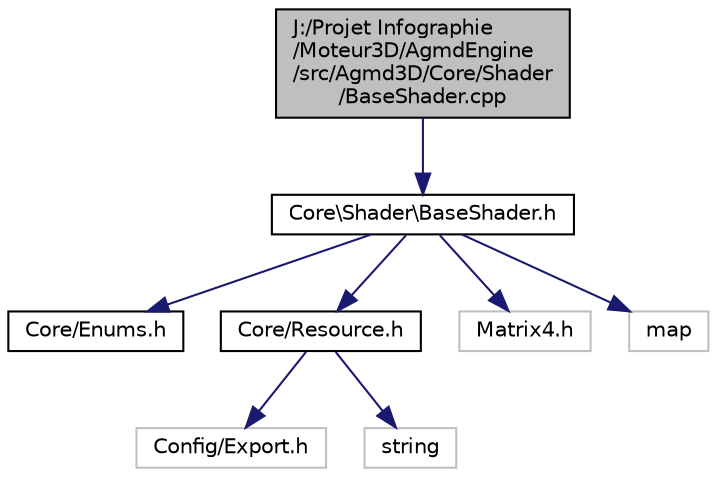 digraph "J:/Projet Infographie/Moteur3D/AgmdEngine/src/Agmd3D/Core/Shader/BaseShader.cpp"
{
  edge [fontname="Helvetica",fontsize="10",labelfontname="Helvetica",labelfontsize="10"];
  node [fontname="Helvetica",fontsize="10",shape=record];
  Node1 [label="J:/Projet Infographie\l/Moteur3D/AgmdEngine\l/src/Agmd3D/Core/Shader\l/BaseShader.cpp",height=0.2,width=0.4,color="black", fillcolor="grey75", style="filled" fontcolor="black"];
  Node1 -> Node2 [color="midnightblue",fontsize="10",style="solid",fontname="Helvetica"];
  Node2 [label="Core\\Shader\\BaseShader.h",height=0.2,width=0.4,color="black", fillcolor="white", style="filled",URL="$_base_shader_8h.html"];
  Node2 -> Node3 [color="midnightblue",fontsize="10",style="solid",fontname="Helvetica"];
  Node3 [label="Core/Enums.h",height=0.2,width=0.4,color="black", fillcolor="white", style="filled",URL="$_enums_8h.html"];
  Node2 -> Node4 [color="midnightblue",fontsize="10",style="solid",fontname="Helvetica"];
  Node4 [label="Core/Resource.h",height=0.2,width=0.4,color="black", fillcolor="white", style="filled",URL="$_resource_8h.html"];
  Node4 -> Node5 [color="midnightblue",fontsize="10",style="solid",fontname="Helvetica"];
  Node5 [label="Config/Export.h",height=0.2,width=0.4,color="grey75", fillcolor="white", style="filled"];
  Node4 -> Node6 [color="midnightblue",fontsize="10",style="solid",fontname="Helvetica"];
  Node6 [label="string",height=0.2,width=0.4,color="grey75", fillcolor="white", style="filled"];
  Node2 -> Node7 [color="midnightblue",fontsize="10",style="solid",fontname="Helvetica"];
  Node7 [label="Matrix4.h",height=0.2,width=0.4,color="grey75", fillcolor="white", style="filled"];
  Node2 -> Node8 [color="midnightblue",fontsize="10",style="solid",fontname="Helvetica"];
  Node8 [label="map",height=0.2,width=0.4,color="grey75", fillcolor="white", style="filled"];
}

